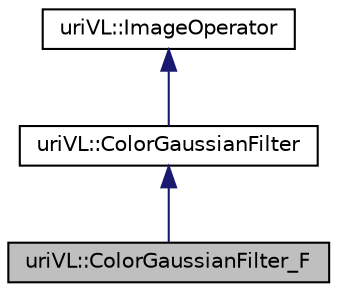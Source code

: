 digraph "uriVL::ColorGaussianFilter_F"
{
  edge [fontname="Helvetica",fontsize="10",labelfontname="Helvetica",labelfontsize="10"];
  node [fontname="Helvetica",fontsize="10",shape=record];
  Node1 [label="uriVL::ColorGaussianFilter_F",height=0.2,width=0.4,color="black", fillcolor="grey75", style="filled", fontcolor="black"];
  Node2 -> Node1 [dir="back",color="midnightblue",fontsize="10",style="solid",fontname="Helvetica"];
  Node2 [label="uriVL::ColorGaussianFilter",height=0.2,width=0.4,color="black", fillcolor="white", style="filled",URL="$classuriVL_1_1ColorGaussianFilter.html",tooltip="Pure Virtual parent class for the Gaussian filter classes _F and _I. "];
  Node3 -> Node2 [dir="back",color="midnightblue",fontsize="10",style="solid",fontname="Helvetica"];
  Node3 [label="uriVL::ImageOperator",height=0.2,width=0.4,color="black", fillcolor="white", style="filled",URL="$classuriVL_1_1ImageOperator.html",tooltip="Virtual parent class for all image operators (operators that are applied to a raster image and produc..."];
}
